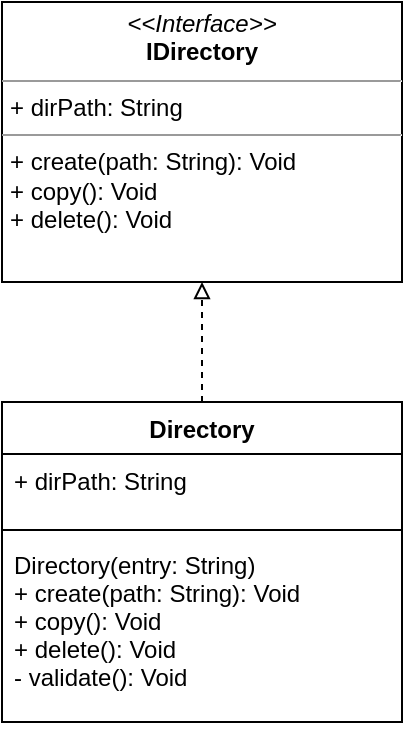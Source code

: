 <mxfile version="17.1.2" type="dropbox"><diagram id="k7cO_M2Wen4iRDFjtQPC" name="Page-1"><mxGraphModel dx="1627" dy="1727" grid="1" gridSize="10" guides="1" tooltips="1" connect="1" arrows="1" fold="1" page="1" pageScale="1" pageWidth="850" pageHeight="1100" math="0" shadow="0"><root><mxCell id="0"/><mxCell id="1" parent="0"/><mxCell id="WczbrO7XzrA8D1sKzUrr-9" value="&lt;p style=&quot;margin: 0px ; margin-top: 4px ; text-align: center&quot;&gt;&lt;i&gt;&amp;lt;&amp;lt;Interface&amp;gt;&amp;gt;&lt;/i&gt;&lt;br&gt;&lt;b&gt;IDirectory&lt;/b&gt;&lt;/p&gt;&lt;hr size=&quot;1&quot;&gt;&lt;p style=&quot;margin: 0px ; margin-left: 4px&quot;&gt;+ dirPath: String&lt;/p&gt;&lt;hr size=&quot;1&quot;&gt;&lt;p style=&quot;margin: 0px 0px 0px 4px&quot;&gt;+ create(path: String): Void&lt;/p&gt;&lt;p style=&quot;margin: 0px 0px 0px 4px&quot;&gt;+ copy(): Void&lt;/p&gt;&lt;p style=&quot;margin: 0px 0px 0px 4px&quot;&gt;+ delete(): Void&lt;/p&gt;" style="verticalAlign=top;align=left;overflow=fill;fontSize=12;fontFamily=Helvetica;html=1;" vertex="1" parent="1"><mxGeometry x="80" y="80" width="200" height="140" as="geometry"/></mxCell><mxCell id="WczbrO7XzrA8D1sKzUrr-14" style="edgeStyle=orthogonalEdgeStyle;rounded=0;orthogonalLoop=1;jettySize=auto;html=1;fontFamily=Comic Sans MS;endArrow=block;endFill=0;dashed=1;" edge="1" parent="1" source="WczbrO7XzrA8D1sKzUrr-10" target="WczbrO7XzrA8D1sKzUrr-9"><mxGeometry relative="1" as="geometry"/></mxCell><mxCell id="WczbrO7XzrA8D1sKzUrr-10" value="Directory" style="swimlane;fontStyle=1;align=center;verticalAlign=top;childLayout=stackLayout;horizontal=1;startSize=26;horizontalStack=0;resizeParent=1;resizeParentMax=0;resizeLast=0;collapsible=1;marginBottom=0;" vertex="1" parent="1"><mxGeometry x="80" y="280" width="200" height="160" as="geometry"/></mxCell><mxCell id="WczbrO7XzrA8D1sKzUrr-11" value="+ dirPath: String" style="text;strokeColor=none;fillColor=none;align=left;verticalAlign=top;spacingLeft=4;spacingRight=4;overflow=hidden;rotatable=0;points=[[0,0.5],[1,0.5]];portConstraint=eastwest;" vertex="1" parent="WczbrO7XzrA8D1sKzUrr-10"><mxGeometry y="26" width="200" height="34" as="geometry"/></mxCell><mxCell id="WczbrO7XzrA8D1sKzUrr-12" value="" style="line;strokeWidth=1;fillColor=none;align=left;verticalAlign=middle;spacingTop=-1;spacingLeft=3;spacingRight=3;rotatable=0;labelPosition=right;points=[];portConstraint=eastwest;" vertex="1" parent="WczbrO7XzrA8D1sKzUrr-10"><mxGeometry y="60" width="200" height="8" as="geometry"/></mxCell><mxCell id="WczbrO7XzrA8D1sKzUrr-13" value="Directory(entry: String)&#10;+ create(path: String): Void&#10;+ copy(): Void&#10;+ delete(): Void&#10;- validate(): Void" style="text;strokeColor=none;fillColor=none;align=left;verticalAlign=top;spacingLeft=4;spacingRight=4;overflow=hidden;rotatable=0;points=[[0,0.17,0,0,0]];portConstraint=eastwest;" vertex="1" parent="WczbrO7XzrA8D1sKzUrr-10"><mxGeometry y="68" width="200" height="92" as="geometry"/></mxCell></root></mxGraphModel></diagram></mxfile>